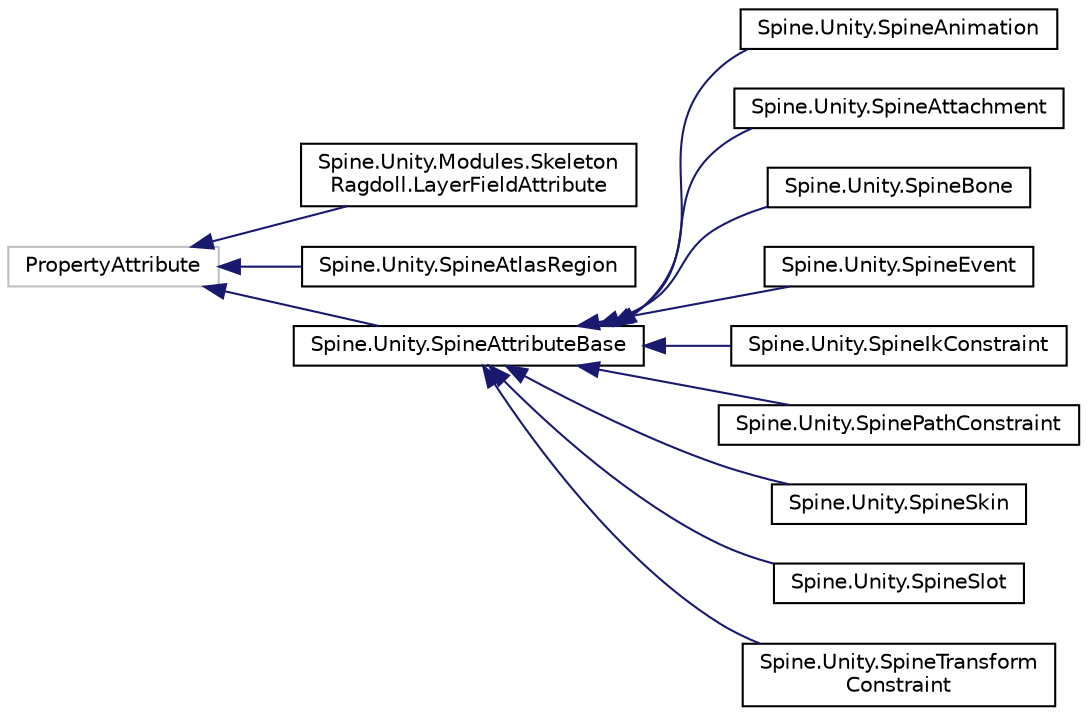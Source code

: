 digraph "그래픽컬한 클래스 계통도"
{
 // LATEX_PDF_SIZE
  edge [fontname="Helvetica",fontsize="10",labelfontname="Helvetica",labelfontsize="10"];
  node [fontname="Helvetica",fontsize="10",shape=record];
  rankdir="LR";
  Node85 [label="PropertyAttribute",height=0.2,width=0.4,color="grey75", fillcolor="white", style="filled",tooltip=" "];
  Node85 -> Node0 [dir="back",color="midnightblue",fontsize="10",style="solid",fontname="Helvetica"];
  Node0 [label="Spine.Unity.Modules.Skeleton\lRagdoll.LayerFieldAttribute",height=0.2,width=0.4,color="black", fillcolor="white", style="filled",URL="$class_spine_1_1_unity_1_1_modules_1_1_skeleton_ragdoll_1_1_layer_field_attribute.html",tooltip=" "];
  Node85 -> Node87 [dir="back",color="midnightblue",fontsize="10",style="solid",fontname="Helvetica"];
  Node87 [label="Spine.Unity.SpineAtlasRegion",height=0.2,width=0.4,color="black", fillcolor="white", style="filled",URL="$class_spine_1_1_unity_1_1_spine_atlas_region.html",tooltip=" "];
  Node85 -> Node88 [dir="back",color="midnightblue",fontsize="10",style="solid",fontname="Helvetica"];
  Node88 [label="Spine.Unity.SpineAttributeBase",height=0.2,width=0.4,color="black", fillcolor="white", style="filled",URL="$class_spine_1_1_unity_1_1_spine_attribute_base.html",tooltip=" "];
  Node88 -> Node89 [dir="back",color="midnightblue",fontsize="10",style="solid",fontname="Helvetica"];
  Node89 [label="Spine.Unity.SpineAnimation",height=0.2,width=0.4,color="black", fillcolor="white", style="filled",URL="$class_spine_1_1_unity_1_1_spine_animation.html",tooltip=" "];
  Node88 -> Node90 [dir="back",color="midnightblue",fontsize="10",style="solid",fontname="Helvetica"];
  Node90 [label="Spine.Unity.SpineAttachment",height=0.2,width=0.4,color="black", fillcolor="white", style="filled",URL="$class_spine_1_1_unity_1_1_spine_attachment.html",tooltip=" "];
  Node88 -> Node91 [dir="back",color="midnightblue",fontsize="10",style="solid",fontname="Helvetica"];
  Node91 [label="Spine.Unity.SpineBone",height=0.2,width=0.4,color="black", fillcolor="white", style="filled",URL="$class_spine_1_1_unity_1_1_spine_bone.html",tooltip=" "];
  Node88 -> Node92 [dir="back",color="midnightblue",fontsize="10",style="solid",fontname="Helvetica"];
  Node92 [label="Spine.Unity.SpineEvent",height=0.2,width=0.4,color="black", fillcolor="white", style="filled",URL="$class_spine_1_1_unity_1_1_spine_event.html",tooltip=" "];
  Node88 -> Node93 [dir="back",color="midnightblue",fontsize="10",style="solid",fontname="Helvetica"];
  Node93 [label="Spine.Unity.SpineIkConstraint",height=0.2,width=0.4,color="black", fillcolor="white", style="filled",URL="$class_spine_1_1_unity_1_1_spine_ik_constraint.html",tooltip=" "];
  Node88 -> Node94 [dir="back",color="midnightblue",fontsize="10",style="solid",fontname="Helvetica"];
  Node94 [label="Spine.Unity.SpinePathConstraint",height=0.2,width=0.4,color="black", fillcolor="white", style="filled",URL="$class_spine_1_1_unity_1_1_spine_path_constraint.html",tooltip=" "];
  Node88 -> Node95 [dir="back",color="midnightblue",fontsize="10",style="solid",fontname="Helvetica"];
  Node95 [label="Spine.Unity.SpineSkin",height=0.2,width=0.4,color="black", fillcolor="white", style="filled",URL="$class_spine_1_1_unity_1_1_spine_skin.html",tooltip=" "];
  Node88 -> Node96 [dir="back",color="midnightblue",fontsize="10",style="solid",fontname="Helvetica"];
  Node96 [label="Spine.Unity.SpineSlot",height=0.2,width=0.4,color="black", fillcolor="white", style="filled",URL="$class_spine_1_1_unity_1_1_spine_slot.html",tooltip=" "];
  Node88 -> Node97 [dir="back",color="midnightblue",fontsize="10",style="solid",fontname="Helvetica"];
  Node97 [label="Spine.Unity.SpineTransform\lConstraint",height=0.2,width=0.4,color="black", fillcolor="white", style="filled",URL="$class_spine_1_1_unity_1_1_spine_transform_constraint.html",tooltip=" "];
}
